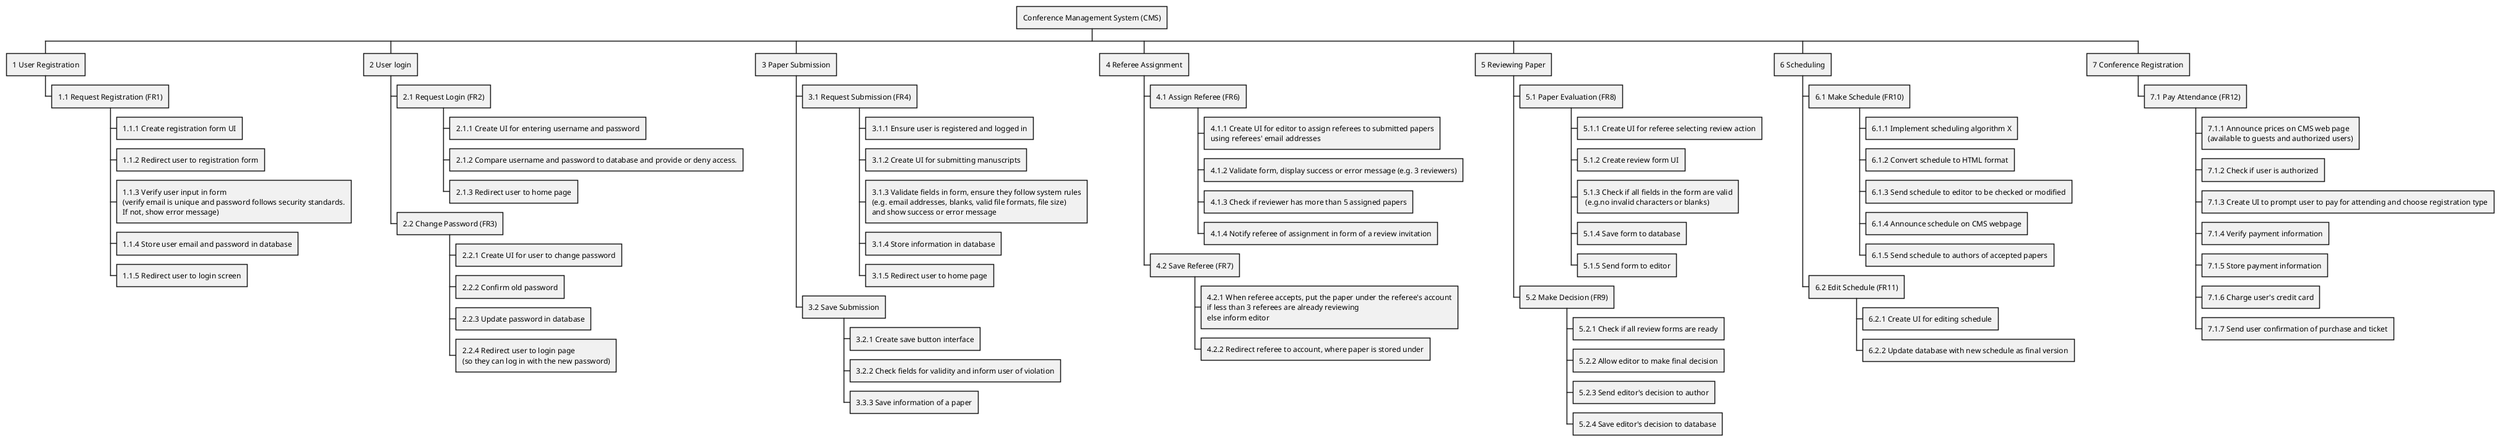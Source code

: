@startwbs
* Conference Management System (CMS)

** 1 User Registration
*** 1.1 Request Registration (FR1)
**** 1.1.1 Create registration form UI
**** 1.1.2 Redirect user to registration form
**** 1.1.3 Verify user input in form\n(verify email is unique and password follows security standards.\nIf not, show error message)
**** 1.1.4 Store user email and password in database
**** 1.1.5 Redirect user to login screen


** 2 User login
*** 2.1 Request Login (FR2)
**** 2.1.1 Create UI for entering username and password
**** 2.1.2 Compare username and password to database and provide or deny access.
**** 2.1.3 Redirect user to home page

*** 2.2 Change Password (FR3)
**** 2.2.1 Create UI for user to change password
**** 2.2.2 Confirm old password
**** 2.2.3 Update password in database
**** 2.2.4 Redirect user to login page\n(so they can log in with the new password)

** 3 Paper Submission
*** 3.1 Request Submission (FR4)
**** 3.1.1 Ensure user is registered and logged in
**** 3.1.2 Create UI for submitting manuscripts
**** 3.1.3 Validate fields in form, ensure they follow system rules\n(e.g. email addresses, blanks, valid file formats, file size)\nand show success or error message
**** 3.1.4 Store information in database
**** 3.1.5 Redirect user to home page

*** 3.2 Save Submission
**** 3.2.1 Create save button interface
**** 3.2.2 Check fields for validity and inform user of violation
**** 3.3.3 Save information of a paper


** 4 Referee Assignment
*** 4.1 Assign Referee (FR6)
**** 4.1.1 Create UI for editor to assign referees to submitted papers\nusing referees' email addresses
**** 4.1.2 Validate form, display success or error message (e.g. 3 reviewers)
**** 4.1.3 Check if reviewer has more than 5 assigned papers
**** 4.1.4 Notify referee of assignment in form of a review invitation

*** 4.2 Save Referee (FR7)
**** 4.2.1 When referee accepts, put the paper under the referee's account\nif less than 3 referees are already reviewing\nelse inform editor
**** 4.2.2 Redirect referee to account, where paper is stored under


** 5 Reviewing Paper
*** 5.1 Paper Evaluation (FR8)
**** 5.1.1 Create UI for referee selecting review action
**** 5.1.2 Create review form UI
**** 5.1.3 Check if all fields in the form are valid\n (e.g.no invalid characters or blanks)
**** 5.1.4 Save form to database
**** 5.1.5 Send form to editor

*** 5.2 Make Decision (FR9)
**** 5.2.1 Check if all review forms are ready
**** 5.2.2 Allow editor to make final decision
**** 5.2.3 Send editor's decision to author
**** 5.2.4 Save editor's decision to database


** 6 Scheduling
*** 6.1 Make Schedule (FR10)
**** 6.1.1 Implement scheduling algorithm X
**** 6.1.2 Convert schedule to HTML format
**** 6.1.3 Send schedule to editor to be checked or modified
**** 6.1.4 Announce schedule on CMS webpage
**** 6.1.5 Send schedule to authors of accepted papers

*** 6.2 Edit Schedule (FR11)
**** 6.2.1 Create UI for editing schedule
**** 6.2.2 Update database with new schedule as final version


** 7 Conference Registration
*** 7.1 Pay Attendance (FR12)
**** 7.1.1 Announce prices on CMS web page\n(available to guests and authorized users)
**** 7.1.2 Check if user is authorized
**** 7.1.3 Create UI to prompt user to pay for attending and choose registration type
**** 7.1.4 Verify payment information
**** 7.1.5 Store payment information
**** 7.1.6 Charge user's credit card
**** 7.1.7 Send user confirmation of purchase and ticket

@endwbs
